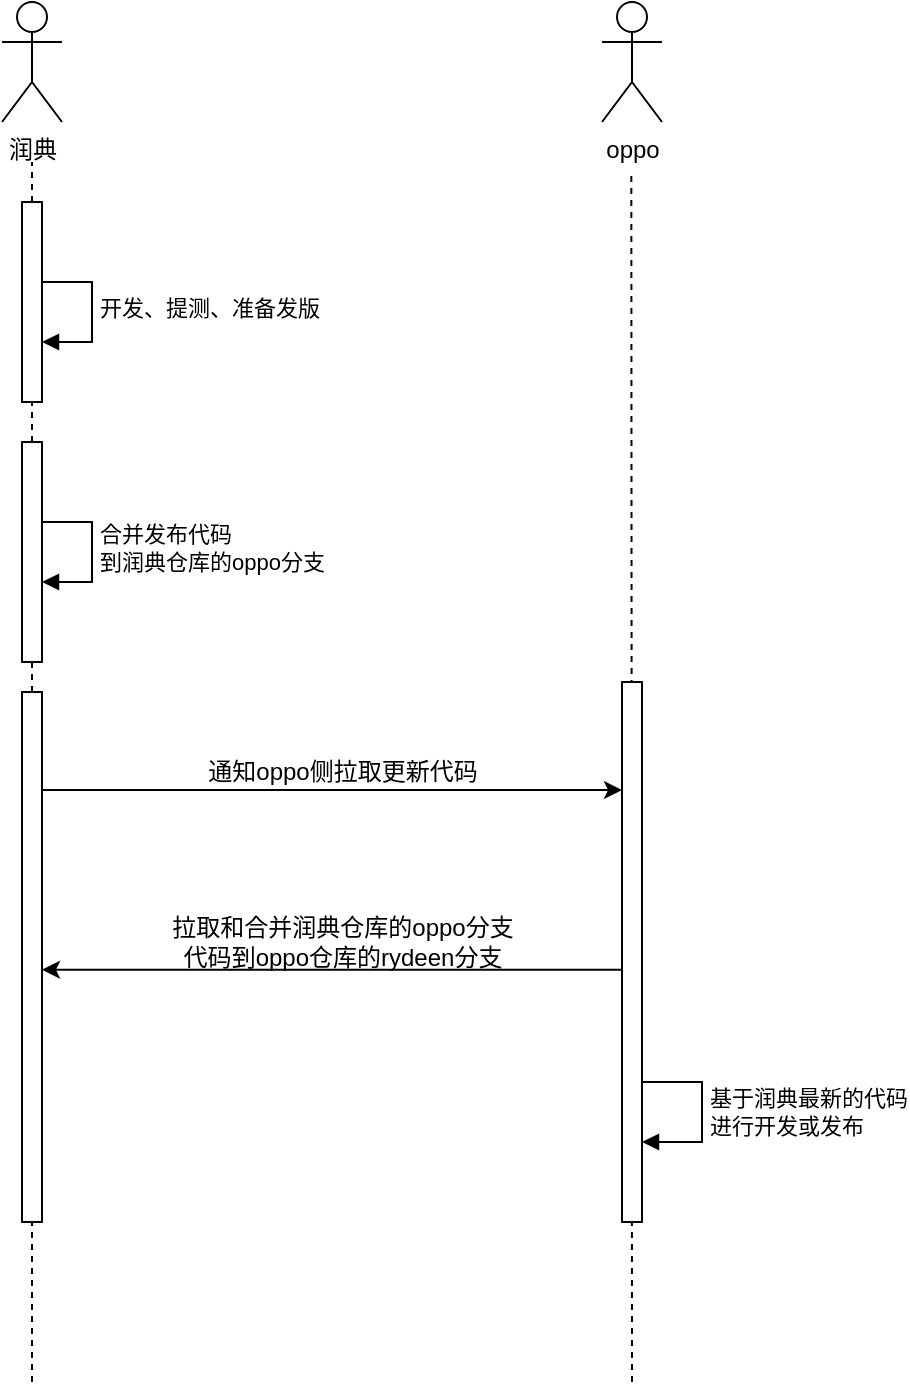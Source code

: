 <mxfile version="24.0.5" type="github">
  <diagram name="第 1 页" id="v4PLKLkjullXmdCW0b4M">
    <mxGraphModel dx="1434" dy="746" grid="1" gridSize="10" guides="1" tooltips="1" connect="1" arrows="1" fold="1" page="1" pageScale="1" pageWidth="827" pageHeight="1169" math="0" shadow="0">
      <root>
        <mxCell id="0" />
        <mxCell id="1" parent="0" />
        <mxCell id="cKlX9IGwv4N4A4zVIS19-85" value="开发、提测、准备发版" style="html=1;align=left;spacingLeft=2;endArrow=block;rounded=0;edgeStyle=orthogonalEdgeStyle;curved=0;rounded=0;" parent="1" target="cKlX9IGwv4N4A4zVIS19-90" edge="1">
          <mxGeometry relative="1" as="geometry">
            <mxPoint x="265" y="290" as="sourcePoint" />
            <Array as="points">
              <mxPoint x="295" y="320" />
            </Array>
          </mxGeometry>
        </mxCell>
        <mxCell id="cKlX9IGwv4N4A4zVIS19-86" value="润典" style="shape=umlActor;verticalLabelPosition=bottom;verticalAlign=top;html=1;" parent="1" vertex="1">
          <mxGeometry x="250" y="150" width="30" height="60" as="geometry" />
        </mxCell>
        <mxCell id="cKlX9IGwv4N4A4zVIS19-87" value="oppo" style="shape=umlActor;verticalLabelPosition=bottom;verticalAlign=top;html=1;" parent="1" vertex="1">
          <mxGeometry x="550" y="150" width="30" height="60" as="geometry" />
        </mxCell>
        <mxCell id="cKlX9IGwv4N4A4zVIS19-88" value="" style="endArrow=none;dashed=1;html=1;rounded=0;" parent="1" edge="1">
          <mxGeometry width="50" height="50" relative="1" as="geometry">
            <mxPoint x="565" y="840" as="sourcePoint" />
            <mxPoint x="564.66" y="234" as="targetPoint" />
          </mxGeometry>
        </mxCell>
        <mxCell id="cKlX9IGwv4N4A4zVIS19-89" value="" style="endArrow=none;dashed=1;html=1;rounded=0;" parent="1" edge="1">
          <mxGeometry width="50" height="50" relative="1" as="geometry">
            <mxPoint x="265" y="370.0" as="sourcePoint" />
            <mxPoint x="265" y="230" as="targetPoint" />
          </mxGeometry>
        </mxCell>
        <mxCell id="cKlX9IGwv4N4A4zVIS19-90" value="" style="html=1;points=[[0,0,0,0,5],[0,1,0,0,-5],[1,0,0,0,5],[1,1,0,0,-5]];perimeter=orthogonalPerimeter;outlineConnect=0;targetShapes=umlLifeline;portConstraint=eastwest;newEdgeStyle={&quot;curved&quot;:0,&quot;rounded&quot;:0};" parent="1" vertex="1">
          <mxGeometry x="260" y="250" width="10" height="100" as="geometry" />
        </mxCell>
        <mxCell id="cKlX9IGwv4N4A4zVIS19-91" value="" style="endArrow=none;dashed=1;html=1;rounded=0;" parent="1" source="cKlX9IGwv4N4A4zVIS19-101" target="cKlX9IGwv4N4A4zVIS19-97" edge="1">
          <mxGeometry width="50" height="50" relative="1" as="geometry">
            <mxPoint x="265" y="860" as="sourcePoint" />
            <mxPoint x="265" y="590" as="targetPoint" />
          </mxGeometry>
        </mxCell>
        <mxCell id="cKlX9IGwv4N4A4zVIS19-92" value="" style="endArrow=classic;endFill=1;html=1;rounded=0;" parent="1" edge="1">
          <mxGeometry width="160" relative="1" as="geometry">
            <mxPoint x="270" y="633.86" as="sourcePoint" />
            <mxPoint x="270" y="633.86" as="targetPoint" />
          </mxGeometry>
        </mxCell>
        <mxCell id="cKlX9IGwv4N4A4zVIS19-93" value="拉取和合并润典仓库的&lt;span style=&quot;background-color: initial;&quot;&gt;oppo分支&lt;/span&gt;&lt;div&gt;&lt;span style=&quot;background-color: initial;&quot;&gt;代码&lt;/span&gt;&lt;span style=&quot;background-color: initial;&quot;&gt;到oppo仓库的rydeen分支&lt;/span&gt;&lt;/div&gt;" style="text;html=1;align=center;verticalAlign=middle;resizable=0;points=[];autosize=1;strokeColor=none;fillColor=none;" parent="1" vertex="1">
          <mxGeometry x="325" y="600" width="190" height="40" as="geometry" />
        </mxCell>
        <mxCell id="cKlX9IGwv4N4A4zVIS19-94" value="" style="html=1;points=[[0,0,0,0,5],[0,1,0,0,-5],[1,0,0,0,5],[1,1,0,0,-5]];perimeter=orthogonalPerimeter;outlineConnect=0;targetShapes=umlLifeline;portConstraint=eastwest;newEdgeStyle={&quot;curved&quot;:0,&quot;rounded&quot;:0};" parent="1" vertex="1">
          <mxGeometry x="560" y="490" width="10" height="270" as="geometry" />
        </mxCell>
        <mxCell id="cKlX9IGwv4N4A4zVIS19-95" value="基于润典最新的代码&lt;div&gt;进行开发或发布&lt;/div&gt;" style="html=1;align=left;spacingLeft=2;endArrow=block;rounded=0;edgeStyle=orthogonalEdgeStyle;curved=0;rounded=0;" parent="1" edge="1">
          <mxGeometry relative="1" as="geometry">
            <mxPoint x="570" y="690" as="sourcePoint" />
            <Array as="points">
              <mxPoint x="600" y="690" />
              <mxPoint x="600" y="720" />
            </Array>
            <mxPoint x="570" y="720.0" as="targetPoint" />
          </mxGeometry>
        </mxCell>
        <mxCell id="cKlX9IGwv4N4A4zVIS19-96" value="合并发布代码&lt;div&gt;到润典仓库的oppo分支&lt;/div&gt;" style="html=1;align=left;spacingLeft=2;endArrow=block;rounded=0;edgeStyle=orthogonalEdgeStyle;curved=0;rounded=0;" parent="1" target="cKlX9IGwv4N4A4zVIS19-97" edge="1">
          <mxGeometry relative="1" as="geometry">
            <mxPoint x="265" y="410" as="sourcePoint" />
            <Array as="points">
              <mxPoint x="295" y="440" />
            </Array>
          </mxGeometry>
        </mxCell>
        <mxCell id="cKlX9IGwv4N4A4zVIS19-97" value="" style="html=1;points=[[0,0,0,0,5],[0,1,0,0,-5],[1,0,0,0,5],[1,1,0,0,-5]];perimeter=orthogonalPerimeter;outlineConnect=0;targetShapes=umlLifeline;portConstraint=eastwest;newEdgeStyle={&quot;curved&quot;:0,&quot;rounded&quot;:0};" parent="1" vertex="1">
          <mxGeometry x="260" y="370" width="10" height="110" as="geometry" />
        </mxCell>
        <mxCell id="cKlX9IGwv4N4A4zVIS19-99" value="" style="endArrow=none;dashed=1;html=1;rounded=0;" parent="1" target="cKlX9IGwv4N4A4zVIS19-101" edge="1">
          <mxGeometry width="50" height="50" relative="1" as="geometry">
            <mxPoint x="265" y="840" as="sourcePoint" />
            <mxPoint x="265" y="480" as="targetPoint" />
          </mxGeometry>
        </mxCell>
        <mxCell id="cKlX9IGwv4N4A4zVIS19-100" value="" style="endArrow=classic;endFill=1;html=1;rounded=0;" parent="1" edge="1">
          <mxGeometry width="160" relative="1" as="geometry">
            <mxPoint x="560" y="633.86" as="sourcePoint" />
            <mxPoint x="270" y="633.86" as="targetPoint" />
          </mxGeometry>
        </mxCell>
        <mxCell id="cKlX9IGwv4N4A4zVIS19-101" value="" style="html=1;points=[[0,0,0,0,5],[0,1,0,0,-5],[1,0,0,0,5],[1,1,0,0,-5]];perimeter=orthogonalPerimeter;outlineConnect=0;targetShapes=umlLifeline;portConstraint=eastwest;newEdgeStyle={&quot;curved&quot;:0,&quot;rounded&quot;:0};" parent="1" vertex="1">
          <mxGeometry x="260" y="495" width="10" height="265" as="geometry" />
        </mxCell>
        <mxCell id="Ohyss_54bkmap9lTgpst-1" value="" style="endArrow=classic;endFill=1;html=1;rounded=0;" edge="1" parent="1">
          <mxGeometry width="160" relative="1" as="geometry">
            <mxPoint x="275" y="543.86" as="sourcePoint" />
            <mxPoint x="275" y="543.86" as="targetPoint" />
          </mxGeometry>
        </mxCell>
        <mxCell id="Ohyss_54bkmap9lTgpst-2" value="通知oppo侧拉取更新代码" style="text;html=1;align=center;verticalAlign=middle;resizable=0;points=[];autosize=1;strokeColor=none;fillColor=none;" vertex="1" parent="1">
          <mxGeometry x="340" y="520" width="160" height="30" as="geometry" />
        </mxCell>
        <mxCell id="Ohyss_54bkmap9lTgpst-3" value="" style="endArrow=classic;endFill=1;html=1;rounded=0;strokeColor=default;" edge="1" parent="1">
          <mxGeometry width="160" relative="1" as="geometry">
            <mxPoint x="270" y="544" as="sourcePoint" />
            <mxPoint x="560" y="544" as="targetPoint" />
          </mxGeometry>
        </mxCell>
      </root>
    </mxGraphModel>
  </diagram>
</mxfile>
